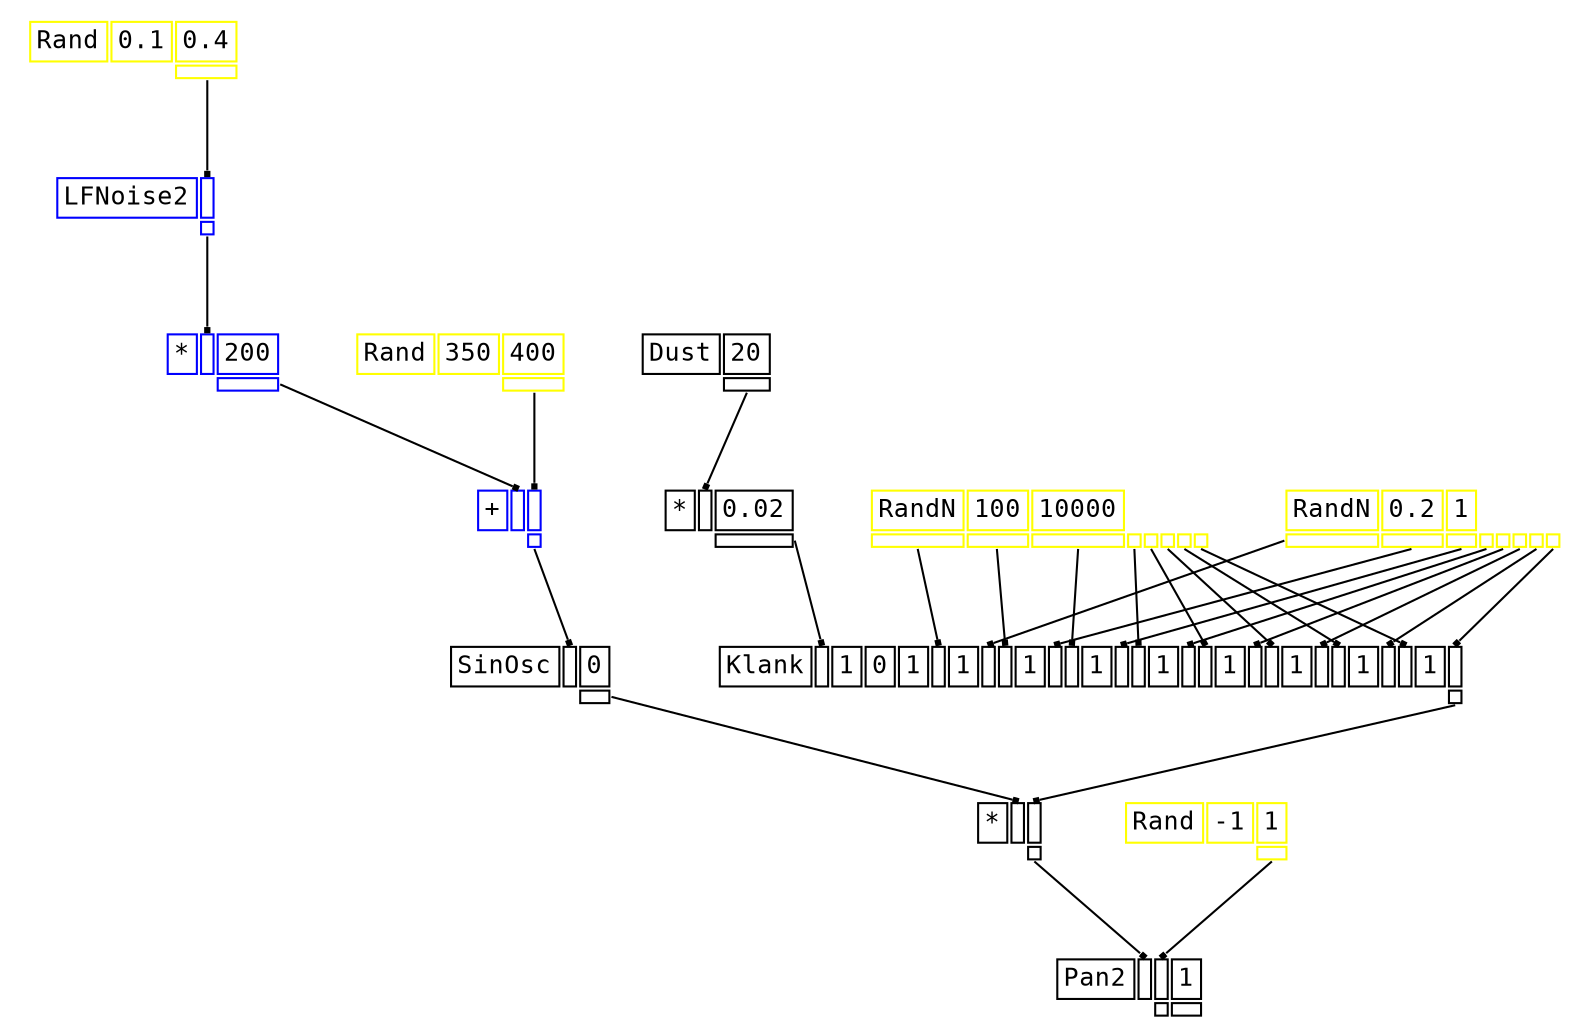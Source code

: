 digraph Anonymous {
graph [splines=false];
node [fontsize=12,fontname="Courier"];
edge [arrowhead=box,arrowsize=0.25];
u_2[shape="plaintext",color="yellow",label=<<TABLE BORDER="0" CELLBORDER="1"><TR><TD>Rand</TD><TD ID="u_2:K_0">0.1</TD><TD ID="u_2:K_1">0.4</TD></TR><TR><TD BORDER="0"></TD><TD BORDER="0"></TD><TD PORT="o_0" ID="u_2:o_0"></TD></TR></TABLE>>];
u_3[shape="plaintext",color="blue",label=<<TABLE BORDER="0" CELLBORDER="1"><TR><TD>LFNoise2</TD><TD PORT="i_0" ID="u_3:i_0"></TD></TR><TR><TD BORDER="0"></TD><TD PORT="o_0" ID="u_3:o_0"></TD></TR></TABLE>>];
u_5[shape="plaintext",color="blue",label=<<TABLE BORDER="0" CELLBORDER="1"><TR><TD>*</TD><TD PORT="i_0" ID="u_5:i_0"></TD><TD ID="u_5:K_1">200</TD></TR><TR><TD BORDER="0"></TD><TD BORDER="0"></TD><TD PORT="o_0" ID="u_5:o_0"></TD></TR></TABLE>>];
u_8[shape="plaintext",color="yellow",label=<<TABLE BORDER="0" CELLBORDER="1"><TR><TD>Rand</TD><TD ID="u_8:K_0">350</TD><TD ID="u_8:K_1">400</TD></TR><TR><TD BORDER="0"></TD><TD BORDER="0"></TD><TD PORT="o_0" ID="u_8:o_0"></TD></TR></TABLE>>];
u_9[shape="plaintext",color="blue",label=<<TABLE BORDER="0" CELLBORDER="1"><TR><TD>+</TD><TD PORT="i_0" ID="u_9:i_0"></TD><TD PORT="i_1" ID="u_9:i_1"></TD></TR><TR><TD BORDER="0"></TD><TD BORDER="0"></TD><TD PORT="o_0" ID="u_9:o_0"></TD></TR></TABLE>>];
u_11[shape="plaintext",color="black",label=<<TABLE BORDER="0" CELLBORDER="1"><TR><TD>SinOsc</TD><TD PORT="i_0" ID="u_11:i_0"></TD><TD ID="u_11:K_1">0</TD></TR><TR><TD BORDER="0"></TD><TD BORDER="0"></TD><TD PORT="o_0" ID="u_11:o_0"></TD></TR></TABLE>>];
u_13[shape="plaintext",color="black",label=<<TABLE BORDER="0" CELLBORDER="1"><TR><TD>Dust</TD><TD ID="u_13:K_0">20</TD></TR><TR><TD BORDER="0"></TD><TD PORT="o_0" ID="u_13:o_0"></TD></TR></TABLE>>];
u_15[shape="plaintext",color="black",label=<<TABLE BORDER="0" CELLBORDER="1"><TR><TD>*</TD><TD PORT="i_0" ID="u_15:i_0"></TD><TD ID="u_15:K_1">0.02</TD></TR><TR><TD BORDER="0"></TD><TD BORDER="0"></TD><TD PORT="o_0" ID="u_15:o_0"></TD></TR></TABLE>>];
u_19[shape="plaintext",color="yellow",label=<<TABLE BORDER="0" CELLBORDER="1"><TR><TD>RandN</TD><TD ID="u_19:K_0">100</TD><TD ID="u_19:K_1">10000</TD></TR><TR><TD PORT="o_0" ID="u_19:o_0"></TD><TD PORT="o_1" ID="u_19:o_1"></TD><TD PORT="o_2" ID="u_19:o_2"></TD><TD PORT="o_3" ID="u_19:o_3"></TD><TD PORT="o_4" ID="u_19:o_4"></TD><TD PORT="o_5" ID="u_19:o_5"></TD><TD PORT="o_6" ID="u_19:o_6"></TD><TD PORT="o_7" ID="u_19:o_7"></TD></TR></TABLE>>];
u_22[shape="plaintext",color="yellow",label=<<TABLE BORDER="0" CELLBORDER="1"><TR><TD>RandN</TD><TD ID="u_22:K_0">0.2</TD><TD ID="u_22:K_1">1</TD></TR><TR><TD PORT="o_0" ID="u_22:o_0"></TD><TD PORT="o_1" ID="u_22:o_1"></TD><TD PORT="o_2" ID="u_22:o_2"></TD><TD PORT="o_3" ID="u_22:o_3"></TD><TD PORT="o_4" ID="u_22:o_4"></TD><TD PORT="o_5" ID="u_22:o_5"></TD><TD PORT="o_6" ID="u_22:o_6"></TD><TD PORT="o_7" ID="u_22:o_7"></TD></TR></TABLE>>];
u_38[shape="plaintext",color="black",label=<<TABLE BORDER="0" CELLBORDER="1"><TR><TD>Klank</TD><TD PORT="i_0" ID="u_38:i_0"></TD><TD ID="u_38:K_1">1</TD><TD ID="u_38:K_2">0</TD><TD ID="u_38:K_3">1</TD><TD PORT="i_4" ID="u_38:i_4"></TD><TD ID="u_38:K_5">1</TD><TD PORT="i_6" ID="u_38:i_6"></TD><TD PORT="i_7" ID="u_38:i_7"></TD><TD ID="u_38:K_8">1</TD><TD PORT="i_9" ID="u_38:i_9"></TD><TD PORT="i_10" ID="u_38:i_10"></TD><TD ID="u_38:K_11">1</TD><TD PORT="i_12" ID="u_38:i_12"></TD><TD PORT="i_13" ID="u_38:i_13"></TD><TD ID="u_38:K_14">1</TD><TD PORT="i_15" ID="u_38:i_15"></TD><TD PORT="i_16" ID="u_38:i_16"></TD><TD ID="u_38:K_17">1</TD><TD PORT="i_18" ID="u_38:i_18"></TD><TD PORT="i_19" ID="u_38:i_19"></TD><TD ID="u_38:K_20">1</TD><TD PORT="i_21" ID="u_38:i_21"></TD><TD PORT="i_22" ID="u_38:i_22"></TD><TD ID="u_38:K_23">1</TD><TD PORT="i_24" ID="u_38:i_24"></TD><TD PORT="i_25" ID="u_38:i_25"></TD><TD ID="u_38:K_26">1</TD><TD PORT="i_27" ID="u_38:i_27"></TD></TR><TR><TD BORDER="0"></TD><TD BORDER="0"></TD><TD BORDER="0"></TD><TD BORDER="0"></TD><TD BORDER="0"></TD><TD BORDER="0"></TD><TD BORDER="0"></TD><TD BORDER="0"></TD><TD BORDER="0"></TD><TD BORDER="0"></TD><TD BORDER="0"></TD><TD BORDER="0"></TD><TD BORDER="0"></TD><TD BORDER="0"></TD><TD BORDER="0"></TD><TD BORDER="0"></TD><TD BORDER="0"></TD><TD BORDER="0"></TD><TD BORDER="0"></TD><TD BORDER="0"></TD><TD BORDER="0"></TD><TD BORDER="0"></TD><TD BORDER="0"></TD><TD BORDER="0"></TD><TD BORDER="0"></TD><TD BORDER="0"></TD><TD BORDER="0"></TD><TD BORDER="0"></TD><TD PORT="o_0" ID="u_38:o_0"></TD></TR></TABLE>>];
u_39[shape="plaintext",color="black",label=<<TABLE BORDER="0" CELLBORDER="1"><TR><TD>*</TD><TD PORT="i_0" ID="u_39:i_0"></TD><TD PORT="i_1" ID="u_39:i_1"></TD></TR><TR><TD BORDER="0"></TD><TD BORDER="0"></TD><TD PORT="o_0" ID="u_39:o_0"></TD></TR></TABLE>>];
u_41[shape="plaintext",color="yellow",label=<<TABLE BORDER="0" CELLBORDER="1"><TR><TD>Rand</TD><TD ID="u_41:K_0">-1</TD><TD ID="u_41:K_1">1</TD></TR><TR><TD BORDER="0"></TD><TD BORDER="0"></TD><TD PORT="o_0" ID="u_41:o_0"></TD></TR></TABLE>>];
u_42[shape="plaintext",color="black",label=<<TABLE BORDER="0" CELLBORDER="1"><TR><TD>Pan2</TD><TD PORT="i_0" ID="u_42:i_0"></TD><TD PORT="i_1" ID="u_42:i_1"></TD><TD ID="u_42:K_2">1</TD></TR><TR><TD BORDER="0"></TD><TD BORDER="0"></TD><TD PORT="o_0" ID="u_42:o_0"></TD><TD PORT="o_1" ID="u_42:o_1"></TD></TR></TABLE>>];
u_2:o_0 -> u_3:i_0;
u_3:o_0 -> u_5:i_0;
u_5:o_0 -> u_9:i_0;
u_8:o_0 -> u_9:i_1;
u_9:o_0 -> u_11:i_0;
u_13:o_0 -> u_15:i_0;
u_15:o_0 -> u_38:i_0;
u_19:o_0 -> u_38:i_4;
u_22:o_0 -> u_38:i_6;
u_19:o_1 -> u_38:i_7;
u_22:o_1 -> u_38:i_9;
u_19:o_2 -> u_38:i_10;
u_22:o_2 -> u_38:i_12;
u_19:o_3 -> u_38:i_13;
u_22:o_3 -> u_38:i_15;
u_19:o_4 -> u_38:i_16;
u_22:o_4 -> u_38:i_18;
u_19:o_5 -> u_38:i_19;
u_22:o_5 -> u_38:i_21;
u_19:o_6 -> u_38:i_22;
u_22:o_6 -> u_38:i_24;
u_19:o_7 -> u_38:i_25;
u_22:o_7 -> u_38:i_27;
u_11:o_0 -> u_39:i_0;
u_38:o_0 -> u_39:i_1;
u_39:o_0 -> u_42:i_0;
u_41:o_0 -> u_42:i_1;
}
